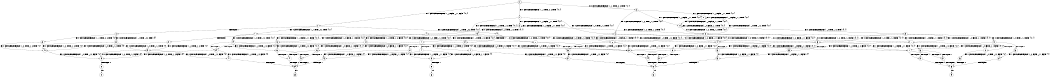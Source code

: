 digraph BCG {
size = "7, 10.5";
center = TRUE;
node [shape = circle];
0 [peripheries = 2];
0 -> 1 [label = "EX !0 !ATOMIC_EXCH_BRANCH (1, +1, TRUE, +0, 2, TRUE) !{0, 1}"];
0 -> 2 [label = "EX !1 !ATOMIC_EXCH_BRANCH (1, +0, FALSE, +1, 1, FALSE) !{0, 1}"];
0 -> 3 [label = "EX !0 !ATOMIC_EXCH_BRANCH (1, +1, TRUE, +0, 2, TRUE) !{0, 1}"];
1 -> 4 [label = "EX !0 !ATOMIC_EXCH_BRANCH (1, +0, TRUE, +1, 2, TRUE) !{0, 1}"];
1 -> 5 [label = "EX !1 !ATOMIC_EXCH_BRANCH (1, +0, FALSE, +1, 1, TRUE) !{0, 1}"];
1 -> 6 [label = "EX !0 !ATOMIC_EXCH_BRANCH (1, +0, TRUE, +1, 2, TRUE) !{0, 1}"];
2 -> 7 [label = "EX !0 !ATOMIC_EXCH_BRANCH (1, +1, TRUE, +0, 2, TRUE) !{0, 1}"];
2 -> 8 [label = "TERMINATE !1"];
2 -> 9 [label = "EX !0 !ATOMIC_EXCH_BRANCH (1, +1, TRUE, +0, 2, TRUE) !{0, 1}"];
3 -> 10 [label = "EX !1 !ATOMIC_EXCH_BRANCH (1, +0, FALSE, +1, 1, TRUE) !{0, 1}"];
3 -> 6 [label = "EX !0 !ATOMIC_EXCH_BRANCH (1, +0, TRUE, +1, 2, TRUE) !{0, 1}"];
3 -> 11 [label = "EX !1 !ATOMIC_EXCH_BRANCH (1, +0, FALSE, +1, 1, TRUE) !{0, 1}"];
4 -> 12 [label = "EX !0 !ATOMIC_EXCH_BRANCH (1, +0, TRUE, +1, 2, FALSE) !{0, 1}"];
4 -> 13 [label = "EX !1 !ATOMIC_EXCH_BRANCH (1, +0, FALSE, +1, 1, FALSE) !{0, 1}"];
4 -> 14 [label = "EX !0 !ATOMIC_EXCH_BRANCH (1, +0, TRUE, +1, 2, FALSE) !{0, 1}"];
5 -> 15 [label = "EX !0 !ATOMIC_EXCH_BRANCH (1, +0, TRUE, +1, 2, TRUE) !{0, 1}"];
5 -> 5 [label = "EX !1 !ATOMIC_EXCH_BRANCH (1, +0, FALSE, +1, 1, TRUE) !{0, 1}"];
5 -> 16 [label = "EX !0 !ATOMIC_EXCH_BRANCH (1, +0, TRUE, +1, 2, TRUE) !{0, 1}"];
6 -> 17 [label = "EX !1 !ATOMIC_EXCH_BRANCH (1, +0, FALSE, +1, 1, FALSE) !{0, 1}"];
6 -> 14 [label = "EX !0 !ATOMIC_EXCH_BRANCH (1, +0, TRUE, +1, 2, FALSE) !{0, 1}"];
6 -> 18 [label = "EX !1 !ATOMIC_EXCH_BRANCH (1, +0, FALSE, +1, 1, FALSE) !{0, 1}"];
7 -> 19 [label = "EX !0 !ATOMIC_EXCH_BRANCH (1, +0, TRUE, +1, 2, TRUE) !{0, 1}"];
7 -> 20 [label = "TERMINATE !1"];
7 -> 21 [label = "EX !0 !ATOMIC_EXCH_BRANCH (1, +0, TRUE, +1, 2, TRUE) !{0, 1}"];
8 -> 22 [label = "EX !0 !ATOMIC_EXCH_BRANCH (1, +1, TRUE, +0, 2, TRUE) !{0}"];
8 -> 23 [label = "EX !0 !ATOMIC_EXCH_BRANCH (1, +1, TRUE, +0, 2, TRUE) !{0}"];
9 -> 21 [label = "EX !0 !ATOMIC_EXCH_BRANCH (1, +0, TRUE, +1, 2, TRUE) !{0, 1}"];
9 -> 24 [label = "TERMINATE !1"];
10 -> 25 [label = "EX !0 !ATOMIC_EXCH_BRANCH (1, +0, TRUE, +1, 2, TRUE) !{0, 1}"];
10 -> 10 [label = "EX !1 !ATOMIC_EXCH_BRANCH (1, +0, FALSE, +1, 1, TRUE) !{0, 1}"];
10 -> 16 [label = "EX !0 !ATOMIC_EXCH_BRANCH (1, +0, TRUE, +1, 2, TRUE) !{0, 1}"];
11 -> 10 [label = "EX !1 !ATOMIC_EXCH_BRANCH (1, +0, FALSE, +1, 1, TRUE) !{0, 1}"];
11 -> 16 [label = "EX !0 !ATOMIC_EXCH_BRANCH (1, +0, TRUE, +1, 2, TRUE) !{0, 1}"];
11 -> 11 [label = "EX !1 !ATOMIC_EXCH_BRANCH (1, +0, FALSE, +1, 1, TRUE) !{0, 1}"];
12 -> 26 [label = "EX !1 !ATOMIC_EXCH_BRANCH (1, +0, FALSE, +1, 1, FALSE) !{0, 1}"];
12 -> 27 [label = "TERMINATE !0"];
13 -> 28 [label = "EX !0 !ATOMIC_EXCH_BRANCH (1, +0, TRUE, +1, 2, FALSE) !{0, 1}"];
13 -> 29 [label = "TERMINATE !1"];
13 -> 30 [label = "EX !0 !ATOMIC_EXCH_BRANCH (1, +0, TRUE, +1, 2, FALSE) !{0, 1}"];
14 -> 31 [label = "EX !1 !ATOMIC_EXCH_BRANCH (1, +0, FALSE, +1, 1, FALSE) !{0, 1}"];
14 -> 32 [label = "EX !1 !ATOMIC_EXCH_BRANCH (1, +0, FALSE, +1, 1, FALSE) !{0, 1}"];
14 -> 33 [label = "TERMINATE !0"];
15 -> 34 [label = "EX !0 !ATOMIC_EXCH_BRANCH (1, +0, TRUE, +1, 2, FALSE) !{0, 1}"];
15 -> 13 [label = "EX !1 !ATOMIC_EXCH_BRANCH (1, +0, FALSE, +1, 1, FALSE) !{0, 1}"];
15 -> 35 [label = "EX !0 !ATOMIC_EXCH_BRANCH (1, +0, TRUE, +1, 2, FALSE) !{0, 1}"];
16 -> 17 [label = "EX !1 !ATOMIC_EXCH_BRANCH (1, +0, FALSE, +1, 1, FALSE) !{0, 1}"];
16 -> 35 [label = "EX !0 !ATOMIC_EXCH_BRANCH (1, +0, TRUE, +1, 2, FALSE) !{0, 1}"];
16 -> 18 [label = "EX !1 !ATOMIC_EXCH_BRANCH (1, +0, FALSE, +1, 1, FALSE) !{0, 1}"];
17 -> 36 [label = "EX !0 !ATOMIC_EXCH_BRANCH (1, +0, TRUE, +1, 2, FALSE) !{0, 1}"];
17 -> 37 [label = "TERMINATE !1"];
17 -> 30 [label = "EX !0 !ATOMIC_EXCH_BRANCH (1, +0, TRUE, +1, 2, FALSE) !{0, 1}"];
18 -> 30 [label = "EX !0 !ATOMIC_EXCH_BRANCH (1, +0, TRUE, +1, 2, FALSE) !{0, 1}"];
18 -> 38 [label = "TERMINATE !1"];
19 -> 28 [label = "EX !0 !ATOMIC_EXCH_BRANCH (1, +0, TRUE, +1, 2, FALSE) !{0, 1}"];
19 -> 29 [label = "TERMINATE !1"];
19 -> 30 [label = "EX !0 !ATOMIC_EXCH_BRANCH (1, +0, TRUE, +1, 2, FALSE) !{0, 1}"];
20 -> 39 [label = "EX !0 !ATOMIC_EXCH_BRANCH (1, +0, TRUE, +1, 2, TRUE) !{0}"];
20 -> 40 [label = "EX !0 !ATOMIC_EXCH_BRANCH (1, +0, TRUE, +1, 2, TRUE) !{0}"];
21 -> 30 [label = "EX !0 !ATOMIC_EXCH_BRANCH (1, +0, TRUE, +1, 2, FALSE) !{0, 1}"];
21 -> 38 [label = "TERMINATE !1"];
22 -> 39 [label = "EX !0 !ATOMIC_EXCH_BRANCH (1, +0, TRUE, +1, 2, TRUE) !{0}"];
22 -> 40 [label = "EX !0 !ATOMIC_EXCH_BRANCH (1, +0, TRUE, +1, 2, TRUE) !{0}"];
23 -> 40 [label = "EX !0 !ATOMIC_EXCH_BRANCH (1, +0, TRUE, +1, 2, TRUE) !{0}"];
24 -> 41 [label = "EX !0 !ATOMIC_EXCH_BRANCH (1, +0, TRUE, +1, 2, TRUE) !{0}"];
25 -> 42 [label = "EX !0 !ATOMIC_EXCH_BRANCH (1, +0, TRUE, +1, 2, FALSE) !{0, 1}"];
25 -> 17 [label = "EX !1 !ATOMIC_EXCH_BRANCH (1, +0, FALSE, +1, 1, FALSE) !{0, 1}"];
25 -> 35 [label = "EX !0 !ATOMIC_EXCH_BRANCH (1, +0, TRUE, +1, 2, FALSE) !{0, 1}"];
26 -> 43 [label = "TERMINATE !0"];
26 -> 44 [label = "TERMINATE !1"];
27 -> 45 [label = "EX !1 !ATOMIC_EXCH_BRANCH (1, +0, FALSE, +1, 1, FALSE) !{1}"];
27 -> 46 [label = "EX !1 !ATOMIC_EXCH_BRANCH (1, +0, FALSE, +1, 1, FALSE) !{1}"];
28 -> 43 [label = "TERMINATE !0"];
28 -> 44 [label = "TERMINATE !1"];
29 -> 47 [label = "EX !0 !ATOMIC_EXCH_BRANCH (1, +0, TRUE, +1, 2, FALSE) !{0}"];
29 -> 48 [label = "EX !0 !ATOMIC_EXCH_BRANCH (1, +0, TRUE, +1, 2, FALSE) !{0}"];
30 -> 49 [label = "TERMINATE !0"];
30 -> 50 [label = "TERMINATE !1"];
31 -> 51 [label = "TERMINATE !0"];
31 -> 52 [label = "TERMINATE !1"];
32 -> 49 [label = "TERMINATE !0"];
32 -> 50 [label = "TERMINATE !1"];
33 -> 53 [label = "EX !1 !ATOMIC_EXCH_BRANCH (1, +0, FALSE, +1, 1, FALSE) !{1}"];
34 -> 26 [label = "EX !1 !ATOMIC_EXCH_BRANCH (1, +0, FALSE, +1, 1, FALSE) !{0, 1}"];
34 -> 54 [label = "TERMINATE !0"];
35 -> 31 [label = "EX !1 !ATOMIC_EXCH_BRANCH (1, +0, FALSE, +1, 1, FALSE) !{0, 1}"];
35 -> 32 [label = "EX !1 !ATOMIC_EXCH_BRANCH (1, +0, FALSE, +1, 1, FALSE) !{0, 1}"];
35 -> 55 [label = "TERMINATE !0"];
36 -> 51 [label = "TERMINATE !0"];
36 -> 52 [label = "TERMINATE !1"];
37 -> 56 [label = "EX !0 !ATOMIC_EXCH_BRANCH (1, +0, TRUE, +1, 2, FALSE) !{0}"];
38 -> 57 [label = "EX !0 !ATOMIC_EXCH_BRANCH (1, +0, TRUE, +1, 2, FALSE) !{0}"];
39 -> 47 [label = "EX !0 !ATOMIC_EXCH_BRANCH (1, +0, TRUE, +1, 2, FALSE) !{0}"];
39 -> 48 [label = "EX !0 !ATOMIC_EXCH_BRANCH (1, +0, TRUE, +1, 2, FALSE) !{0}"];
40 -> 48 [label = "EX !0 !ATOMIC_EXCH_BRANCH (1, +0, TRUE, +1, 2, FALSE) !{0}"];
41 -> 57 [label = "EX !0 !ATOMIC_EXCH_BRANCH (1, +0, TRUE, +1, 2, FALSE) !{0}"];
42 -> 31 [label = "EX !1 !ATOMIC_EXCH_BRANCH (1, +0, FALSE, +1, 1, FALSE) !{0, 1}"];
42 -> 58 [label = "TERMINATE !0"];
43 -> 59 [label = "TERMINATE !1"];
44 -> 59 [label = "TERMINATE !0"];
45 -> 59 [label = "TERMINATE !1"];
46 -> 60 [label = "TERMINATE !1"];
47 -> 59 [label = "TERMINATE !0"];
48 -> 61 [label = "TERMINATE !0"];
49 -> 62 [label = "TERMINATE !1"];
50 -> 62 [label = "TERMINATE !0"];
51 -> 63 [label = "TERMINATE !1"];
52 -> 63 [label = "TERMINATE !0"];
53 -> 62 [label = "TERMINATE !1"];
54 -> 45 [label = "EX !1 !ATOMIC_EXCH_BRANCH (1, +0, FALSE, +1, 1, FALSE) !{1}"];
54 -> 46 [label = "EX !1 !ATOMIC_EXCH_BRANCH (1, +0, FALSE, +1, 1, FALSE) !{1}"];
55 -> 53 [label = "EX !1 !ATOMIC_EXCH_BRANCH (1, +0, FALSE, +1, 1, FALSE) !{1}"];
56 -> 63 [label = "TERMINATE !0"];
57 -> 62 [label = "TERMINATE !0"];
58 -> 64 [label = "EX !1 !ATOMIC_EXCH_BRANCH (1, +0, FALSE, +1, 1, FALSE) !{1}"];
59 -> 65 [label = "exit"];
60 -> 66 [label = "exit"];
61 -> 67 [label = "exit"];
62 -> 68 [label = "exit"];
63 -> 69 [label = "exit"];
64 -> 63 [label = "TERMINATE !1"];
}

